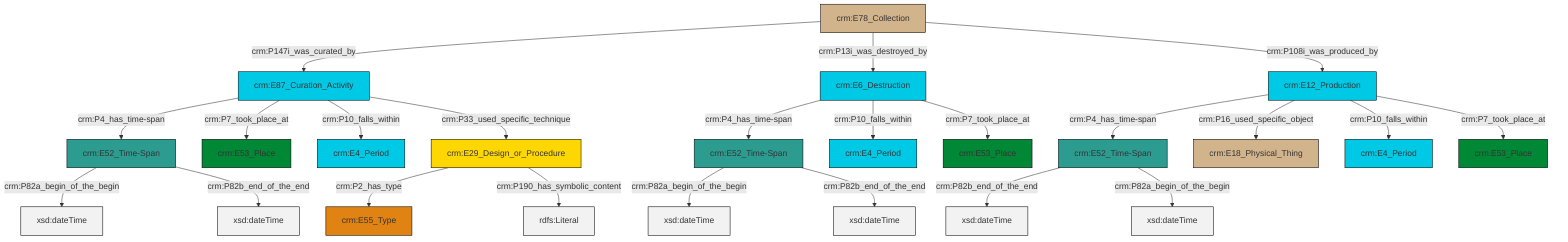 graph TD
classDef Literal fill:#f2f2f2,stroke:#000000;
classDef CRM_Entity fill:#FFFFFF,stroke:#000000;
classDef Temporal_Entity fill:#00C9E6, stroke:#000000;
classDef Type fill:#E18312, stroke:#000000;
classDef Time-Span fill:#2C9C91, stroke:#000000;
classDef Appellation fill:#FFEB7F, stroke:#000000;
classDef Place fill:#008836, stroke:#000000;
classDef Persistent_Item fill:#B266B2, stroke:#000000;
classDef Conceptual_Object fill:#FFD700, stroke:#000000;
classDef Physical_Thing fill:#D2B48C, stroke:#000000;
classDef Actor fill:#f58aad, stroke:#000000;
classDef PC_Classes fill:#4ce600, stroke:#000000;
classDef Multi fill:#cccccc,stroke:#000000;

0["crm:E87_Curation_Activity"]:::Temporal_Entity -->|crm:P4_has_time-span| 1["crm:E52_Time-Span"]:::Time-Span
6["crm:E78_Collection"]:::Physical_Thing -->|crm:P147i_was_curated_by| 0["crm:E87_Curation_Activity"]:::Temporal_Entity
4["crm:E6_Destruction"]:::Temporal_Entity -->|crm:P4_has_time-span| 7["crm:E52_Time-Span"]:::Time-Span
0["crm:E87_Curation_Activity"]:::Temporal_Entity -->|crm:P7_took_place_at| 8["crm:E53_Place"]:::Place
6["crm:E78_Collection"]:::Physical_Thing -->|crm:P13i_was_destroyed_by| 4["crm:E6_Destruction"]:::Temporal_Entity
0["crm:E87_Curation_Activity"]:::Temporal_Entity -->|crm:P10_falls_within| 9["crm:E4_Period"]:::Temporal_Entity
7["crm:E52_Time-Span"]:::Time-Span -->|crm:P82a_begin_of_the_begin| 11[xsd:dateTime]:::Literal
15["crm:E29_Design_or_Procedure"]:::Conceptual_Object -->|crm:P2_has_type| 12["crm:E55_Type"]:::Type
18["crm:E12_Production"]:::Temporal_Entity -->|crm:P4_has_time-span| 2["crm:E52_Time-Span"]:::Time-Span
4["crm:E6_Destruction"]:::Temporal_Entity -->|crm:P10_falls_within| 16["crm:E4_Period"]:::Temporal_Entity
0["crm:E87_Curation_Activity"]:::Temporal_Entity -->|crm:P33_used_specific_technique| 15["crm:E29_Design_or_Procedure"]:::Conceptual_Object
15["crm:E29_Design_or_Procedure"]:::Conceptual_Object -->|crm:P190_has_symbolic_content| 24[rdfs:Literal]:::Literal
4["crm:E6_Destruction"]:::Temporal_Entity -->|crm:P7_took_place_at| 25["crm:E53_Place"]:::Place
6["crm:E78_Collection"]:::Physical_Thing -->|crm:P108i_was_produced_by| 18["crm:E12_Production"]:::Temporal_Entity
18["crm:E12_Production"]:::Temporal_Entity -->|crm:P16_used_specific_object| 28["crm:E18_Physical_Thing"]:::Physical_Thing
18["crm:E12_Production"]:::Temporal_Entity -->|crm:P10_falls_within| 19["crm:E4_Period"]:::Temporal_Entity
1["crm:E52_Time-Span"]:::Time-Span -->|crm:P82a_begin_of_the_begin| 32[xsd:dateTime]:::Literal
18["crm:E12_Production"]:::Temporal_Entity -->|crm:P7_took_place_at| 21["crm:E53_Place"]:::Place
2["crm:E52_Time-Span"]:::Time-Span -->|crm:P82b_end_of_the_end| 35[xsd:dateTime]:::Literal
1["crm:E52_Time-Span"]:::Time-Span -->|crm:P82b_end_of_the_end| 36[xsd:dateTime]:::Literal
2["crm:E52_Time-Span"]:::Time-Span -->|crm:P82a_begin_of_the_begin| 37[xsd:dateTime]:::Literal
7["crm:E52_Time-Span"]:::Time-Span -->|crm:P82b_end_of_the_end| 38[xsd:dateTime]:::Literal